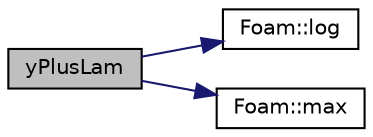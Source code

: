 digraph "yPlusLam"
{
  bgcolor="transparent";
  edge [fontname="Helvetica",fontsize="10",labelfontname="Helvetica",labelfontsize="10"];
  node [fontname="Helvetica",fontsize="10",shape=record];
  rankdir="LR";
  Node1 [label="yPlusLam",height=0.2,width=0.4,color="black", fillcolor="grey75", style="filled", fontcolor="black"];
  Node1 -> Node2 [color="midnightblue",fontsize="10",style="solid",fontname="Helvetica"];
  Node2 [label="Foam::log",height=0.2,width=0.4,color="black",URL="$a10893.html#a6e89590da9859ad497977e08f110d4b5"];
  Node1 -> Node3 [color="midnightblue",fontsize="10",style="solid",fontname="Helvetica"];
  Node3 [label="Foam::max",height=0.2,width=0.4,color="black",URL="$a10893.html#ac993e906cf2774ae77e666bc24e81733"];
}
